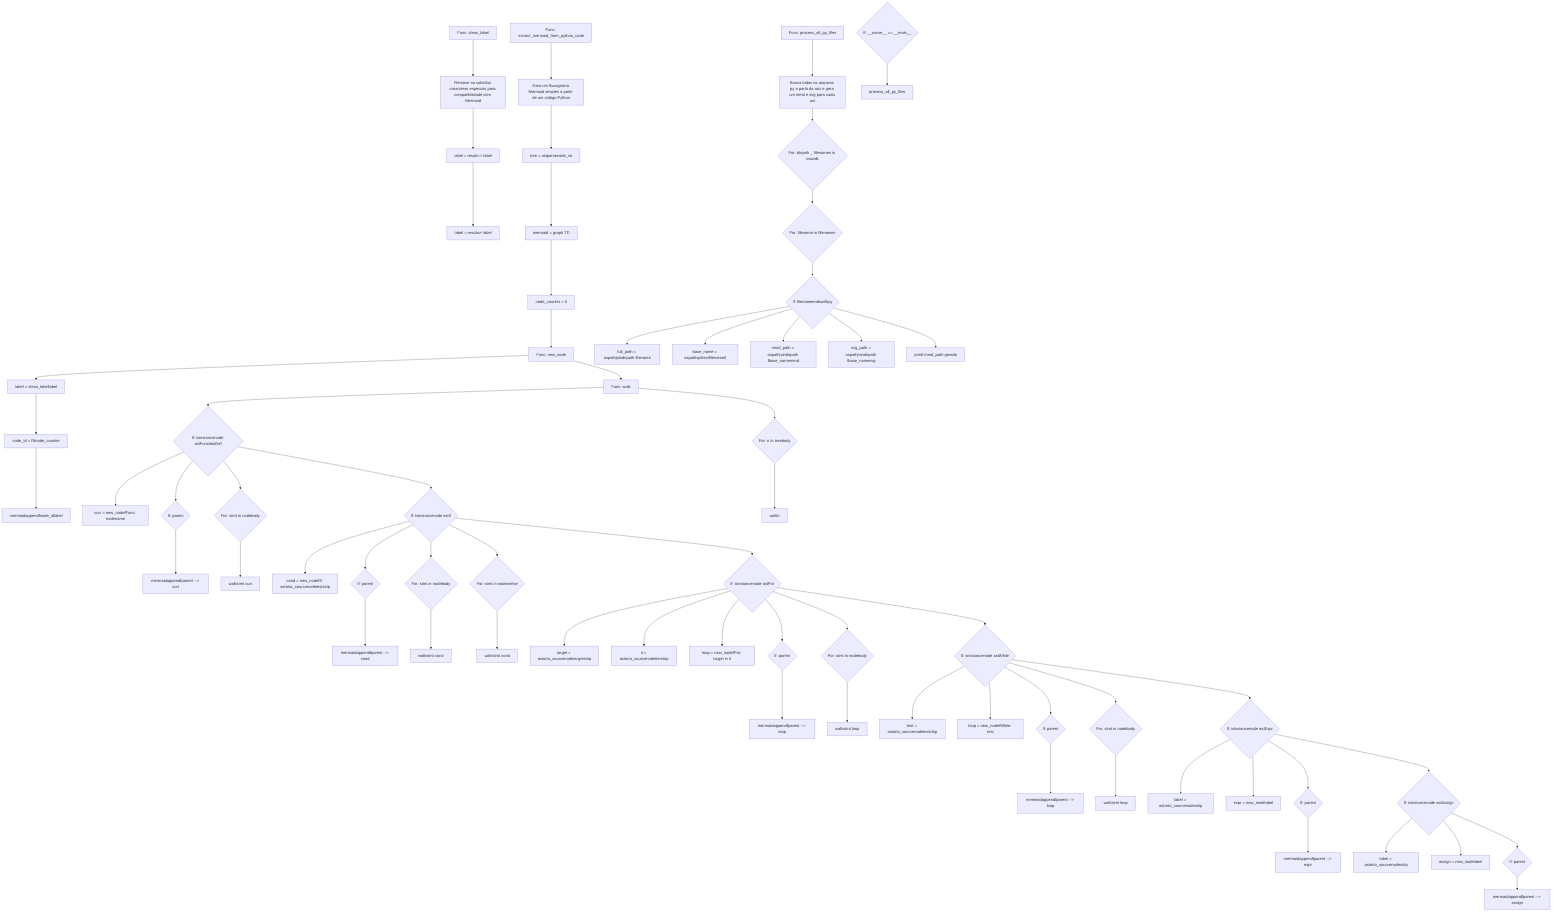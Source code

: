 flowchart TD
n0["Func: clean_label"]
n1["Remove ou substitui caracteres especiais para compatibilidade com Mermaid"]
n0 --> n1
n2["label = resub<> label"]
n1 --> n2
n3["label = resubs+ label"]
n2 --> n3
n4["Func: extract_mermaid_from_python_code"]
n5["Gera um fluxograma Mermaid simples a partir de um código Python"]
n4 --> n5
n6["tree = astparsecode_str"]
n5 --> n6
n7["mermaid = graph TD"]
n6 --> n7
n8["node_counter = 0"]
n7 --> n8
n9["Func: new_node"]
n8 --> n9
n10["label = clean_labellabel"]
n9 --> n10
n11["node_id = fNnode_counter"]
n10 --> n11
n12["mermaidappendfnode_idlabel"]
n11 --> n12
n13["Func: walk"]
n9 --> n13
n14{"If: isinstancenode astFunctionDef"}
n13 --> n14
n15["curr = new_nodefFunc: nodename"]
n14 --> n15
n16{"If: parent"}
n14 --> n16
n17["mermaidappendfparent --> curr"]
n16 --> n17
n18{"For: stmt in nodebody"}
n14 --> n18
n19["walkstmt curr"]
n18 --> n19
n20{"If: isinstancenode astIf"}
n14 --> n20
n21["cond = new_nodefIf: astorto_sourcenodeteststrip"]
n20 --> n21
n22{"If: parent"}
n20 --> n22
n23["mermaidappendfparent --> cond"]
n22 --> n23
n24{"For: stmt in nodebody"}
n20 --> n24
n25["walkstmt cond"]
n24 --> n25
n26{"For: stmt in nodeorelse"}
n20 --> n26
n27["walkstmt cond"]
n26 --> n27
n28{"If: isinstancenode astFor"}
n20 --> n28
n29["target = astorto_sourcenodetargetstrip"]
n28 --> n29
n30["it = astorto_sourcenodeiterstrip"]
n28 --> n30
n31["loop = new_nodefFor: target in it"]
n28 --> n31
n32{"If: parent"}
n28 --> n32
n33["mermaidappendfparent --> loop"]
n32 --> n33
n34{"For: stmt in nodebody"}
n28 --> n34
n35["walkstmt loop"]
n34 --> n35
n36{"If: isinstancenode astWhile"}
n28 --> n36
n37["test = astorto_sourcenodeteststrip"]
n36 --> n37
n38["loop = new_nodefWhile: test"]
n36 --> n38
n39{"If: parent"}
n36 --> n39
n40["mermaidappendfparent --> loop"]
n39 --> n40
n41{"For: stmt in nodebody"}
n36 --> n41
n42["walkstmt loop"]
n41 --> n42
n43{"If: isinstancenode astExpr"}
n36 --> n43
n44["label = astorto_sourcenodestrip"]
n43 --> n44
n45["expr = new_nodelabel"]
n43 --> n45
n46{"If: parent"}
n43 --> n46
n47["mermaidappendfparent --> expr"]
n46 --> n47
n48{"If: isinstancenode astAssign"}
n43 --> n48
n49["label = astorto_sourcenodestrip"]
n48 --> n49
n50["assign = new_nodelabel"]
n48 --> n50
n51{"If: parent"}
n48 --> n51
n52["mermaidappendfparent --> assign"]
n51 --> n52
n53{"For: n in treebody"}
n13 --> n53
n54["walkn"]
n53 --> n54
n55["Func: process_all_py_files"]
n56["Busca todos os arquivos py a partir da raiz e gera um mmd e svg para cada um"]
n55 --> n56
n57{"For: dirpath _ filenames in oswalk"}
n56 --> n57
n58{"For: filename in filenames"}
n57 --> n58
n59{"If: filenameendswithpy"}
n58 --> n59
n60["full_path = ospathjoindirpath filename"]
n59 --> n60
n61["base_name = ospathsplitextfilename0"]
n59 --> n61
n62["mmd_path = ospathjoindirpath fbase_namemmd"]
n59 --> n62
n63["svg_path = ospathjoindirpath fbase_namesvg"]
n59 --> n63
n64["printf mmd_path gerado"]
n59 --> n64
n65{"If: __name__ == __main__"}
n66["process_all_py_files"]
n65 --> n66